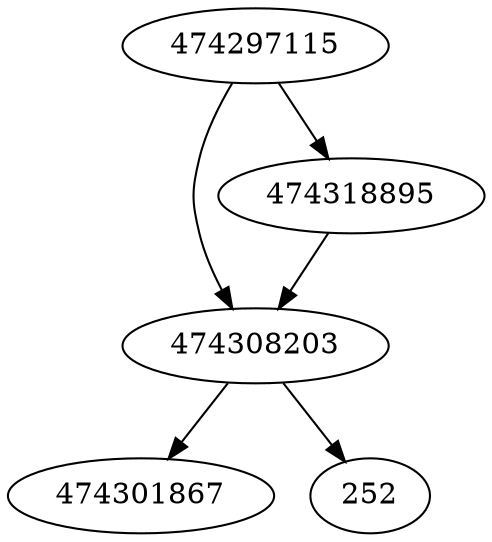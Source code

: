strict digraph  {
474301867;
474308203;
474318895;
474297115;
252;
474308203 -> 474301867;
474308203 -> 252;
474318895 -> 474308203;
474297115 -> 474318895;
474297115 -> 474308203;
}
